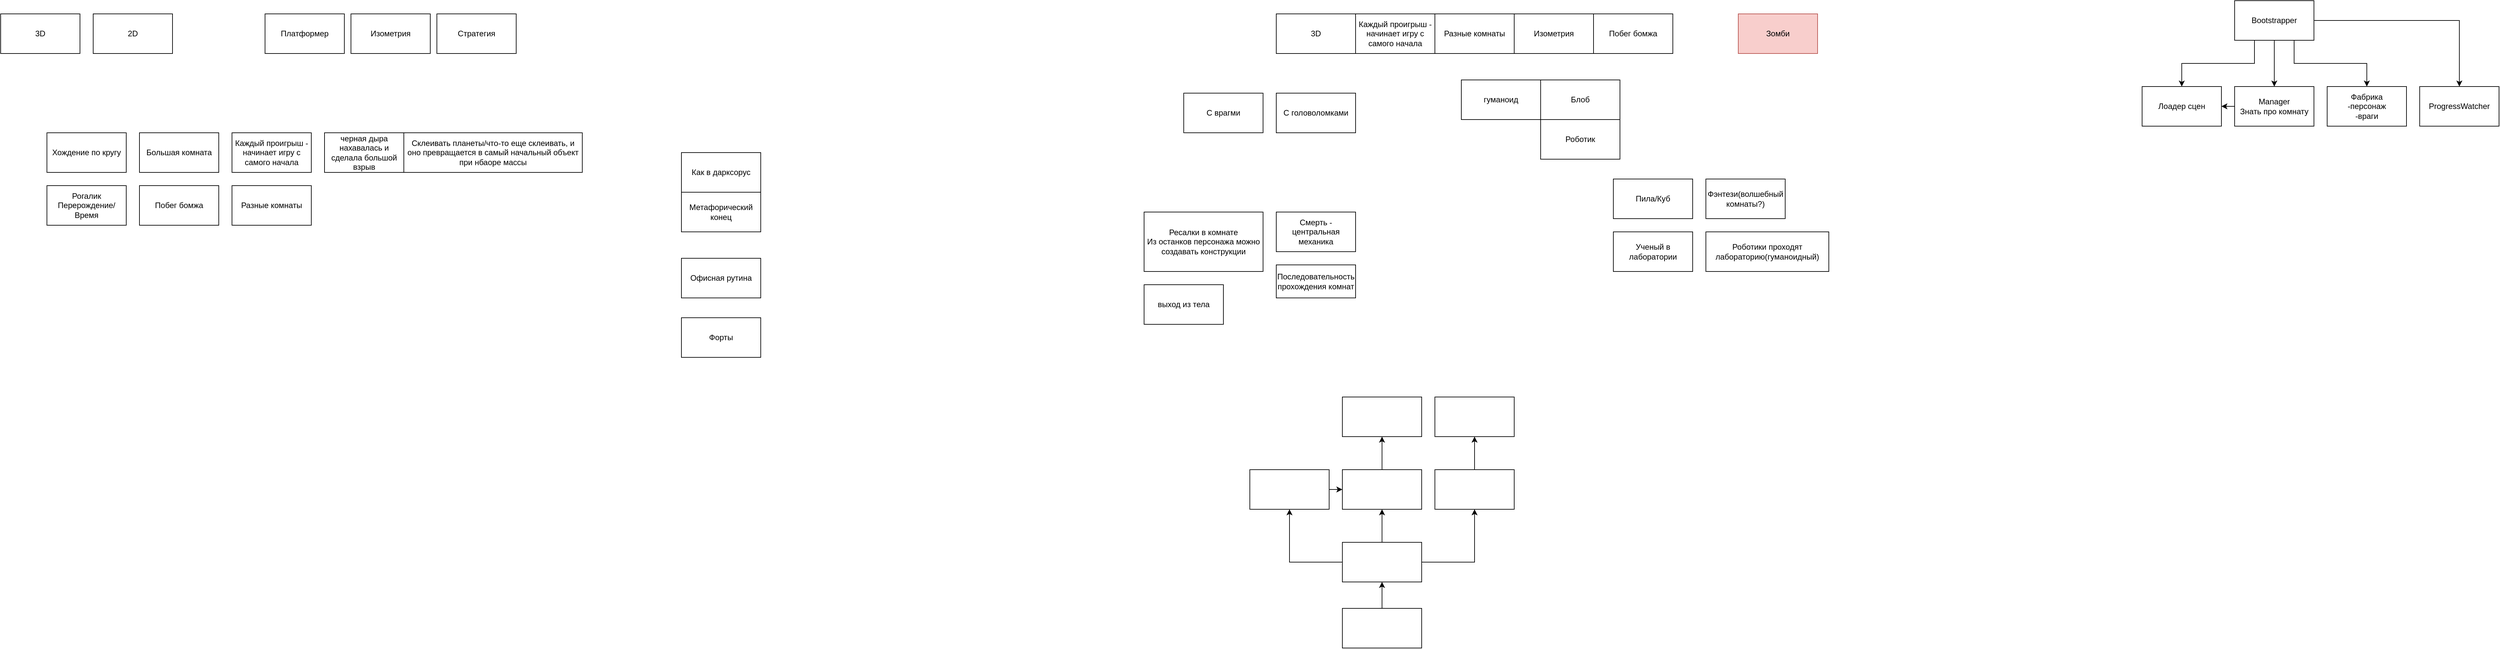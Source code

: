 <mxfile version="20.8.20" type="device"><diagram name="Страница 1" id="e-RZXSJ5w-mcfh79EArw"><mxGraphModel dx="3088" dy="764" grid="1" gridSize="10" guides="1" tooltips="1" connect="1" arrows="1" fold="1" page="1" pageScale="1" pageWidth="827" pageHeight="1169" math="0" shadow="0"><root><mxCell id="0"/><mxCell id="1" parent="0"/><mxCell id="JDdTjddkYOhMVhxIRWOE-1" value="Изометрия" style="rounded=0;whiteSpace=wrap;html=1;" vertex="1" parent="1"><mxGeometry x="-940" y="40" width="120" height="60" as="geometry"/></mxCell><mxCell id="JDdTjddkYOhMVhxIRWOE-2" value="3D" style="rounded=0;whiteSpace=wrap;html=1;" vertex="1" parent="1"><mxGeometry x="-1470" y="40" width="120" height="60" as="geometry"/></mxCell><mxCell id="JDdTjddkYOhMVhxIRWOE-3" value="2D" style="rounded=0;whiteSpace=wrap;html=1;" vertex="1" parent="1"><mxGeometry x="-1330" y="40" width="120" height="60" as="geometry"/></mxCell><mxCell id="JDdTjddkYOhMVhxIRWOE-4" value="Платформер" style="rounded=0;whiteSpace=wrap;html=1;" vertex="1" parent="1"><mxGeometry x="-1070" y="40" width="120" height="60" as="geometry"/></mxCell><mxCell id="JDdTjddkYOhMVhxIRWOE-5" value="Разные комнаты" style="rounded=0;whiteSpace=wrap;html=1;" vertex="1" parent="1"><mxGeometry x="-1120" y="300" width="120" height="60" as="geometry"/></mxCell><mxCell id="JDdTjddkYOhMVhxIRWOE-6" value="Большая комната" style="rounded=0;whiteSpace=wrap;html=1;" vertex="1" parent="1"><mxGeometry x="-1260" y="220" width="120" height="60" as="geometry"/></mxCell><mxCell id="JDdTjddkYOhMVhxIRWOE-7" value="Побег бомжа" style="rounded=0;whiteSpace=wrap;html=1;" vertex="1" parent="1"><mxGeometry x="-1260" y="300" width="120" height="60" as="geometry"/></mxCell><mxCell id="JDdTjddkYOhMVhxIRWOE-8" value="Метафорический конец" style="rounded=0;whiteSpace=wrap;html=1;" vertex="1" parent="1"><mxGeometry x="-440" y="310" width="120" height="60" as="geometry"/></mxCell><mxCell id="JDdTjddkYOhMVhxIRWOE-9" value="Рогалик&lt;br&gt;Перерождение/Время" style="rounded=0;whiteSpace=wrap;html=1;" vertex="1" parent="1"><mxGeometry x="-1400" y="300" width="120" height="60" as="geometry"/></mxCell><mxCell id="JDdTjddkYOhMVhxIRWOE-10" value="Стратегия" style="rounded=0;whiteSpace=wrap;html=1;" vertex="1" parent="1"><mxGeometry x="-810" y="40" width="120" height="60" as="geometry"/></mxCell><mxCell id="JDdTjddkYOhMVhxIRWOE-18" value="Как в дарксорус" style="rounded=0;whiteSpace=wrap;html=1;" vertex="1" parent="1"><mxGeometry x="-440" y="250" width="120" height="60" as="geometry"/></mxCell><mxCell id="JDdTjddkYOhMVhxIRWOE-19" value="Офисная рутина" style="rounded=0;whiteSpace=wrap;html=1;" vertex="1" parent="1"><mxGeometry x="-440" y="410" width="120" height="60" as="geometry"/></mxCell><mxCell id="JDdTjddkYOhMVhxIRWOE-20" value="Форты" style="rounded=0;whiteSpace=wrap;html=1;" vertex="1" parent="1"><mxGeometry x="-440" y="500" width="120" height="60" as="geometry"/></mxCell><mxCell id="JDdTjddkYOhMVhxIRWOE-21" value="черная дыра нахавалась и сделала большой взрыв" style="rounded=0;whiteSpace=wrap;html=1;" vertex="1" parent="1"><mxGeometry x="-980" y="220" width="120" height="60" as="geometry"/></mxCell><mxCell id="JDdTjddkYOhMVhxIRWOE-22" value="Склеивать планеты/что-то еще склеивать, и оно превращается в самый начальный объект при нбаоре массы" style="rounded=0;whiteSpace=wrap;html=1;" vertex="1" parent="1"><mxGeometry x="-860" y="220" width="270" height="60" as="geometry"/></mxCell><mxCell id="JDdTjddkYOhMVhxIRWOE-23" value="Каждый проигрыш - начинает игру с самого начала" style="rounded=0;whiteSpace=wrap;html=1;" vertex="1" parent="1"><mxGeometry x="-1120" y="220" width="120" height="60" as="geometry"/></mxCell><mxCell id="JDdTjddkYOhMVhxIRWOE-26" value="Хождение по кругу" style="rounded=0;whiteSpace=wrap;html=1;" vertex="1" parent="1"><mxGeometry x="-1400" y="220" width="120" height="60" as="geometry"/></mxCell><mxCell id="JDdTjddkYOhMVhxIRWOE-27" value="Изометрия" style="rounded=0;whiteSpace=wrap;html=1;" vertex="1" parent="1"><mxGeometry x="820" y="40" width="120" height="60" as="geometry"/></mxCell><mxCell id="JDdTjddkYOhMVhxIRWOE-28" value="3D" style="rounded=0;whiteSpace=wrap;html=1;" vertex="1" parent="1"><mxGeometry x="460" y="40" width="120" height="60" as="geometry"/></mxCell><mxCell id="JDdTjddkYOhMVhxIRWOE-29" value="Разные комнаты" style="rounded=0;whiteSpace=wrap;html=1;" vertex="1" parent="1"><mxGeometry x="700" y="40" width="120" height="60" as="geometry"/></mxCell><mxCell id="JDdTjddkYOhMVhxIRWOE-30" value="Побег бомжа" style="rounded=0;whiteSpace=wrap;html=1;" vertex="1" parent="1"><mxGeometry x="940" y="40" width="120" height="60" as="geometry"/></mxCell><mxCell id="JDdTjddkYOhMVhxIRWOE-31" value="Каждый проигрыш - начинает игру с самого начала" style="rounded=0;whiteSpace=wrap;html=1;" vertex="1" parent="1"><mxGeometry x="580" y="40" width="120" height="60" as="geometry"/></mxCell><mxCell id="JDdTjddkYOhMVhxIRWOE-32" value="Роботики проходят лабораторию(гуманоидный)" style="rounded=0;whiteSpace=wrap;html=1;" vertex="1" parent="1"><mxGeometry x="1110" y="370" width="186" height="60" as="geometry"/></mxCell><mxCell id="JDdTjddkYOhMVhxIRWOE-33" value="Ученый в лаборатории" style="rounded=0;whiteSpace=wrap;html=1;" vertex="1" parent="1"><mxGeometry x="970" y="370" width="120" height="60" as="geometry"/></mxCell><mxCell id="JDdTjddkYOhMVhxIRWOE-34" value="Зомби" style="rounded=0;whiteSpace=wrap;html=1;fillColor=#f8cecc;strokeColor=#b85450;" vertex="1" parent="1"><mxGeometry x="1159" y="40" width="120" height="60" as="geometry"/></mxCell><mxCell id="JDdTjddkYOhMVhxIRWOE-35" value="Фэнтези(волшебный комнаты?)" style="rounded=0;whiteSpace=wrap;html=1;" vertex="1" parent="1"><mxGeometry x="1110" y="290" width="120" height="60" as="geometry"/></mxCell><mxCell id="JDdTjddkYOhMVhxIRWOE-36" value="Пила/Куб" style="rounded=0;whiteSpace=wrap;html=1;" vertex="1" parent="1"><mxGeometry x="970" y="290" width="120" height="60" as="geometry"/></mxCell><mxCell id="JDdTjddkYOhMVhxIRWOE-37" value="С врагми" style="rounded=0;whiteSpace=wrap;html=1;" vertex="1" parent="1"><mxGeometry x="320" y="160" width="120" height="60" as="geometry"/></mxCell><mxCell id="JDdTjddkYOhMVhxIRWOE-38" value="С головоломками" style="rounded=0;whiteSpace=wrap;html=1;" vertex="1" parent="1"><mxGeometry x="460" y="160" width="120" height="60" as="geometry"/></mxCell><mxCell id="JDdTjddkYOhMVhxIRWOE-39" value="Последовательность прохождения комнат" style="rounded=0;whiteSpace=wrap;html=1;" vertex="1" parent="1"><mxGeometry x="460" y="420" width="120" height="50" as="geometry"/></mxCell><mxCell id="JDdTjddkYOhMVhxIRWOE-40" value="Ресалки в комнате&lt;br&gt;Из останков персонажа можно создавать конструкции" style="rounded=0;whiteSpace=wrap;html=1;" vertex="1" parent="1"><mxGeometry x="260" y="340" width="180" height="90" as="geometry"/></mxCell><mxCell id="JDdTjddkYOhMVhxIRWOE-41" value="выход из тела" style="rounded=0;whiteSpace=wrap;html=1;" vertex="1" parent="1"><mxGeometry x="260" y="450" width="120" height="60" as="geometry"/></mxCell><mxCell id="JDdTjddkYOhMVhxIRWOE-42" value="Смерть - центральная механика" style="rounded=0;whiteSpace=wrap;html=1;" vertex="1" parent="1"><mxGeometry x="460" y="340" width="120" height="60" as="geometry"/></mxCell><mxCell id="JDdTjddkYOhMVhxIRWOE-47" style="edgeStyle=orthogonalEdgeStyle;rounded=0;orthogonalLoop=1;jettySize=auto;html=1;exitX=0.5;exitY=0;exitDx=0;exitDy=0;entryX=0.5;entryY=1;entryDx=0;entryDy=0;" edge="1" parent="1" source="JDdTjddkYOhMVhxIRWOE-43" target="JDdTjddkYOhMVhxIRWOE-44"><mxGeometry relative="1" as="geometry"/></mxCell><mxCell id="JDdTjddkYOhMVhxIRWOE-43" value="" style="rounded=0;whiteSpace=wrap;html=1;" vertex="1" parent="1"><mxGeometry x="560" y="940" width="120" height="60" as="geometry"/></mxCell><mxCell id="JDdTjddkYOhMVhxIRWOE-48" style="edgeStyle=orthogonalEdgeStyle;rounded=0;orthogonalLoop=1;jettySize=auto;html=1;exitX=0.5;exitY=0;exitDx=0;exitDy=0;entryX=0.5;entryY=1;entryDx=0;entryDy=0;" edge="1" parent="1" source="JDdTjddkYOhMVhxIRWOE-44" target="JDdTjddkYOhMVhxIRWOE-45"><mxGeometry relative="1" as="geometry"/></mxCell><mxCell id="JDdTjddkYOhMVhxIRWOE-50" style="edgeStyle=orthogonalEdgeStyle;rounded=0;orthogonalLoop=1;jettySize=auto;html=1;exitX=0;exitY=0.5;exitDx=0;exitDy=0;" edge="1" parent="1" source="JDdTjddkYOhMVhxIRWOE-44" target="JDdTjddkYOhMVhxIRWOE-51"><mxGeometry relative="1" as="geometry"><mxPoint x="430" y="820" as="targetPoint"/></mxGeometry></mxCell><mxCell id="JDdTjddkYOhMVhxIRWOE-58" style="edgeStyle=orthogonalEdgeStyle;rounded=0;orthogonalLoop=1;jettySize=auto;html=1;exitX=1;exitY=0.5;exitDx=0;exitDy=0;entryX=0.5;entryY=1;entryDx=0;entryDy=0;" edge="1" parent="1" source="JDdTjddkYOhMVhxIRWOE-44" target="JDdTjddkYOhMVhxIRWOE-57"><mxGeometry relative="1" as="geometry"/></mxCell><mxCell id="JDdTjddkYOhMVhxIRWOE-44" value="" style="rounded=0;whiteSpace=wrap;html=1;" vertex="1" parent="1"><mxGeometry x="560" y="840" width="120" height="60" as="geometry"/></mxCell><mxCell id="JDdTjddkYOhMVhxIRWOE-49" style="edgeStyle=orthogonalEdgeStyle;rounded=0;orthogonalLoop=1;jettySize=auto;html=1;exitX=0.5;exitY=0;exitDx=0;exitDy=0;entryX=0.5;entryY=1;entryDx=0;entryDy=0;" edge="1" parent="1" source="JDdTjddkYOhMVhxIRWOE-45" target="JDdTjddkYOhMVhxIRWOE-46"><mxGeometry relative="1" as="geometry"/></mxCell><mxCell id="JDdTjddkYOhMVhxIRWOE-45" value="" style="rounded=0;whiteSpace=wrap;html=1;" vertex="1" parent="1"><mxGeometry x="560" y="730" width="120" height="60" as="geometry"/></mxCell><mxCell id="JDdTjddkYOhMVhxIRWOE-46" value="" style="rounded=0;whiteSpace=wrap;html=1;" vertex="1" parent="1"><mxGeometry x="560" y="620" width="120" height="60" as="geometry"/></mxCell><mxCell id="JDdTjddkYOhMVhxIRWOE-52" style="edgeStyle=orthogonalEdgeStyle;rounded=0;orthogonalLoop=1;jettySize=auto;html=1;exitX=1;exitY=0.5;exitDx=0;exitDy=0;entryX=0;entryY=0.5;entryDx=0;entryDy=0;" edge="1" parent="1" source="JDdTjddkYOhMVhxIRWOE-51" target="JDdTjddkYOhMVhxIRWOE-45"><mxGeometry relative="1" as="geometry"/></mxCell><mxCell id="JDdTjddkYOhMVhxIRWOE-51" value="" style="rounded=0;whiteSpace=wrap;html=1;" vertex="1" parent="1"><mxGeometry x="420" y="730" width="120" height="60" as="geometry"/></mxCell><mxCell id="JDdTjddkYOhMVhxIRWOE-54" value="Роботик" style="rounded=0;whiteSpace=wrap;html=1;" vertex="1" parent="1"><mxGeometry x="860" y="200" width="120" height="60" as="geometry"/></mxCell><mxCell id="JDdTjddkYOhMVhxIRWOE-55" value="гуманоид" style="rounded=0;whiteSpace=wrap;html=1;" vertex="1" parent="1"><mxGeometry x="740" y="140" width="120" height="60" as="geometry"/></mxCell><mxCell id="JDdTjddkYOhMVhxIRWOE-56" value="Блоб" style="rounded=0;whiteSpace=wrap;html=1;" vertex="1" parent="1"><mxGeometry x="860" y="140" width="120" height="60" as="geometry"/></mxCell><mxCell id="JDdTjddkYOhMVhxIRWOE-60" style="edgeStyle=orthogonalEdgeStyle;rounded=0;orthogonalLoop=1;jettySize=auto;html=1;exitX=0.5;exitY=0;exitDx=0;exitDy=0;entryX=0.5;entryY=1;entryDx=0;entryDy=0;" edge="1" parent="1" source="JDdTjddkYOhMVhxIRWOE-57" target="JDdTjddkYOhMVhxIRWOE-59"><mxGeometry relative="1" as="geometry"><mxPoint x="759.826" y="720" as="targetPoint"/></mxGeometry></mxCell><mxCell id="JDdTjddkYOhMVhxIRWOE-57" value="" style="rounded=0;whiteSpace=wrap;html=1;" vertex="1" parent="1"><mxGeometry x="700" y="730" width="120" height="60" as="geometry"/></mxCell><mxCell id="JDdTjddkYOhMVhxIRWOE-59" value="" style="rounded=0;whiteSpace=wrap;html=1;" vertex="1" parent="1"><mxGeometry x="700" y="620" width="120" height="60" as="geometry"/></mxCell><mxCell id="JDdTjddkYOhMVhxIRWOE-72" style="edgeStyle=orthogonalEdgeStyle;rounded=0;orthogonalLoop=1;jettySize=auto;html=1;exitX=0.5;exitY=1;exitDx=0;exitDy=0;entryX=0.5;entryY=0;entryDx=0;entryDy=0;" edge="1" parent="1" source="JDdTjddkYOhMVhxIRWOE-66" target="JDdTjddkYOhMVhxIRWOE-67"><mxGeometry relative="1" as="geometry"/></mxCell><mxCell id="JDdTjddkYOhMVhxIRWOE-73" style="edgeStyle=orthogonalEdgeStyle;rounded=0;orthogonalLoop=1;jettySize=auto;html=1;exitX=0.25;exitY=1;exitDx=0;exitDy=0;entryX=0.5;entryY=0;entryDx=0;entryDy=0;" edge="1" parent="1" source="JDdTjddkYOhMVhxIRWOE-66" target="JDdTjddkYOhMVhxIRWOE-69"><mxGeometry relative="1" as="geometry"/></mxCell><mxCell id="JDdTjddkYOhMVhxIRWOE-79" style="edgeStyle=orthogonalEdgeStyle;rounded=0;orthogonalLoop=1;jettySize=auto;html=1;exitX=0.75;exitY=1;exitDx=0;exitDy=0;entryX=0.5;entryY=0;entryDx=0;entryDy=0;" edge="1" parent="1" source="JDdTjddkYOhMVhxIRWOE-66" target="JDdTjddkYOhMVhxIRWOE-70"><mxGeometry relative="1" as="geometry"/></mxCell><mxCell id="JDdTjddkYOhMVhxIRWOE-80" style="edgeStyle=orthogonalEdgeStyle;rounded=0;orthogonalLoop=1;jettySize=auto;html=1;exitX=1;exitY=0.5;exitDx=0;exitDy=0;entryX=0.5;entryY=0;entryDx=0;entryDy=0;" edge="1" parent="1" source="JDdTjddkYOhMVhxIRWOE-66" target="JDdTjddkYOhMVhxIRWOE-78"><mxGeometry relative="1" as="geometry"/></mxCell><mxCell id="JDdTjddkYOhMVhxIRWOE-66" value="Bootstrapper" style="rounded=0;whiteSpace=wrap;html=1;" vertex="1" parent="1"><mxGeometry x="1910" y="20" width="120" height="60" as="geometry"/></mxCell><mxCell id="JDdTjddkYOhMVhxIRWOE-71" style="edgeStyle=orthogonalEdgeStyle;rounded=0;orthogonalLoop=1;jettySize=auto;html=1;exitX=0;exitY=0.5;exitDx=0;exitDy=0;entryX=1;entryY=0.5;entryDx=0;entryDy=0;" edge="1" parent="1" source="JDdTjddkYOhMVhxIRWOE-67" target="JDdTjddkYOhMVhxIRWOE-69"><mxGeometry relative="1" as="geometry"/></mxCell><mxCell id="JDdTjddkYOhMVhxIRWOE-67" value="Manager&lt;br&gt;Знать про комнату" style="rounded=0;whiteSpace=wrap;html=1;" vertex="1" parent="1"><mxGeometry x="1910" y="150" width="120" height="60" as="geometry"/></mxCell><mxCell id="JDdTjddkYOhMVhxIRWOE-69" value="Лоадер сцен" style="rounded=0;whiteSpace=wrap;html=1;" vertex="1" parent="1"><mxGeometry x="1770" y="150" width="120" height="60" as="geometry"/></mxCell><mxCell id="JDdTjddkYOhMVhxIRWOE-70" value="Фабрика&lt;br&gt;-персонаж&lt;br&gt;-враги" style="rounded=0;whiteSpace=wrap;html=1;" vertex="1" parent="1"><mxGeometry x="2050" y="150" width="120" height="60" as="geometry"/></mxCell><mxCell id="JDdTjddkYOhMVhxIRWOE-78" value="ProgressWatcher" style="rounded=0;whiteSpace=wrap;html=1;" vertex="1" parent="1"><mxGeometry x="2190" y="150" width="120" height="60" as="geometry"/></mxCell></root></mxGraphModel></diagram></mxfile>